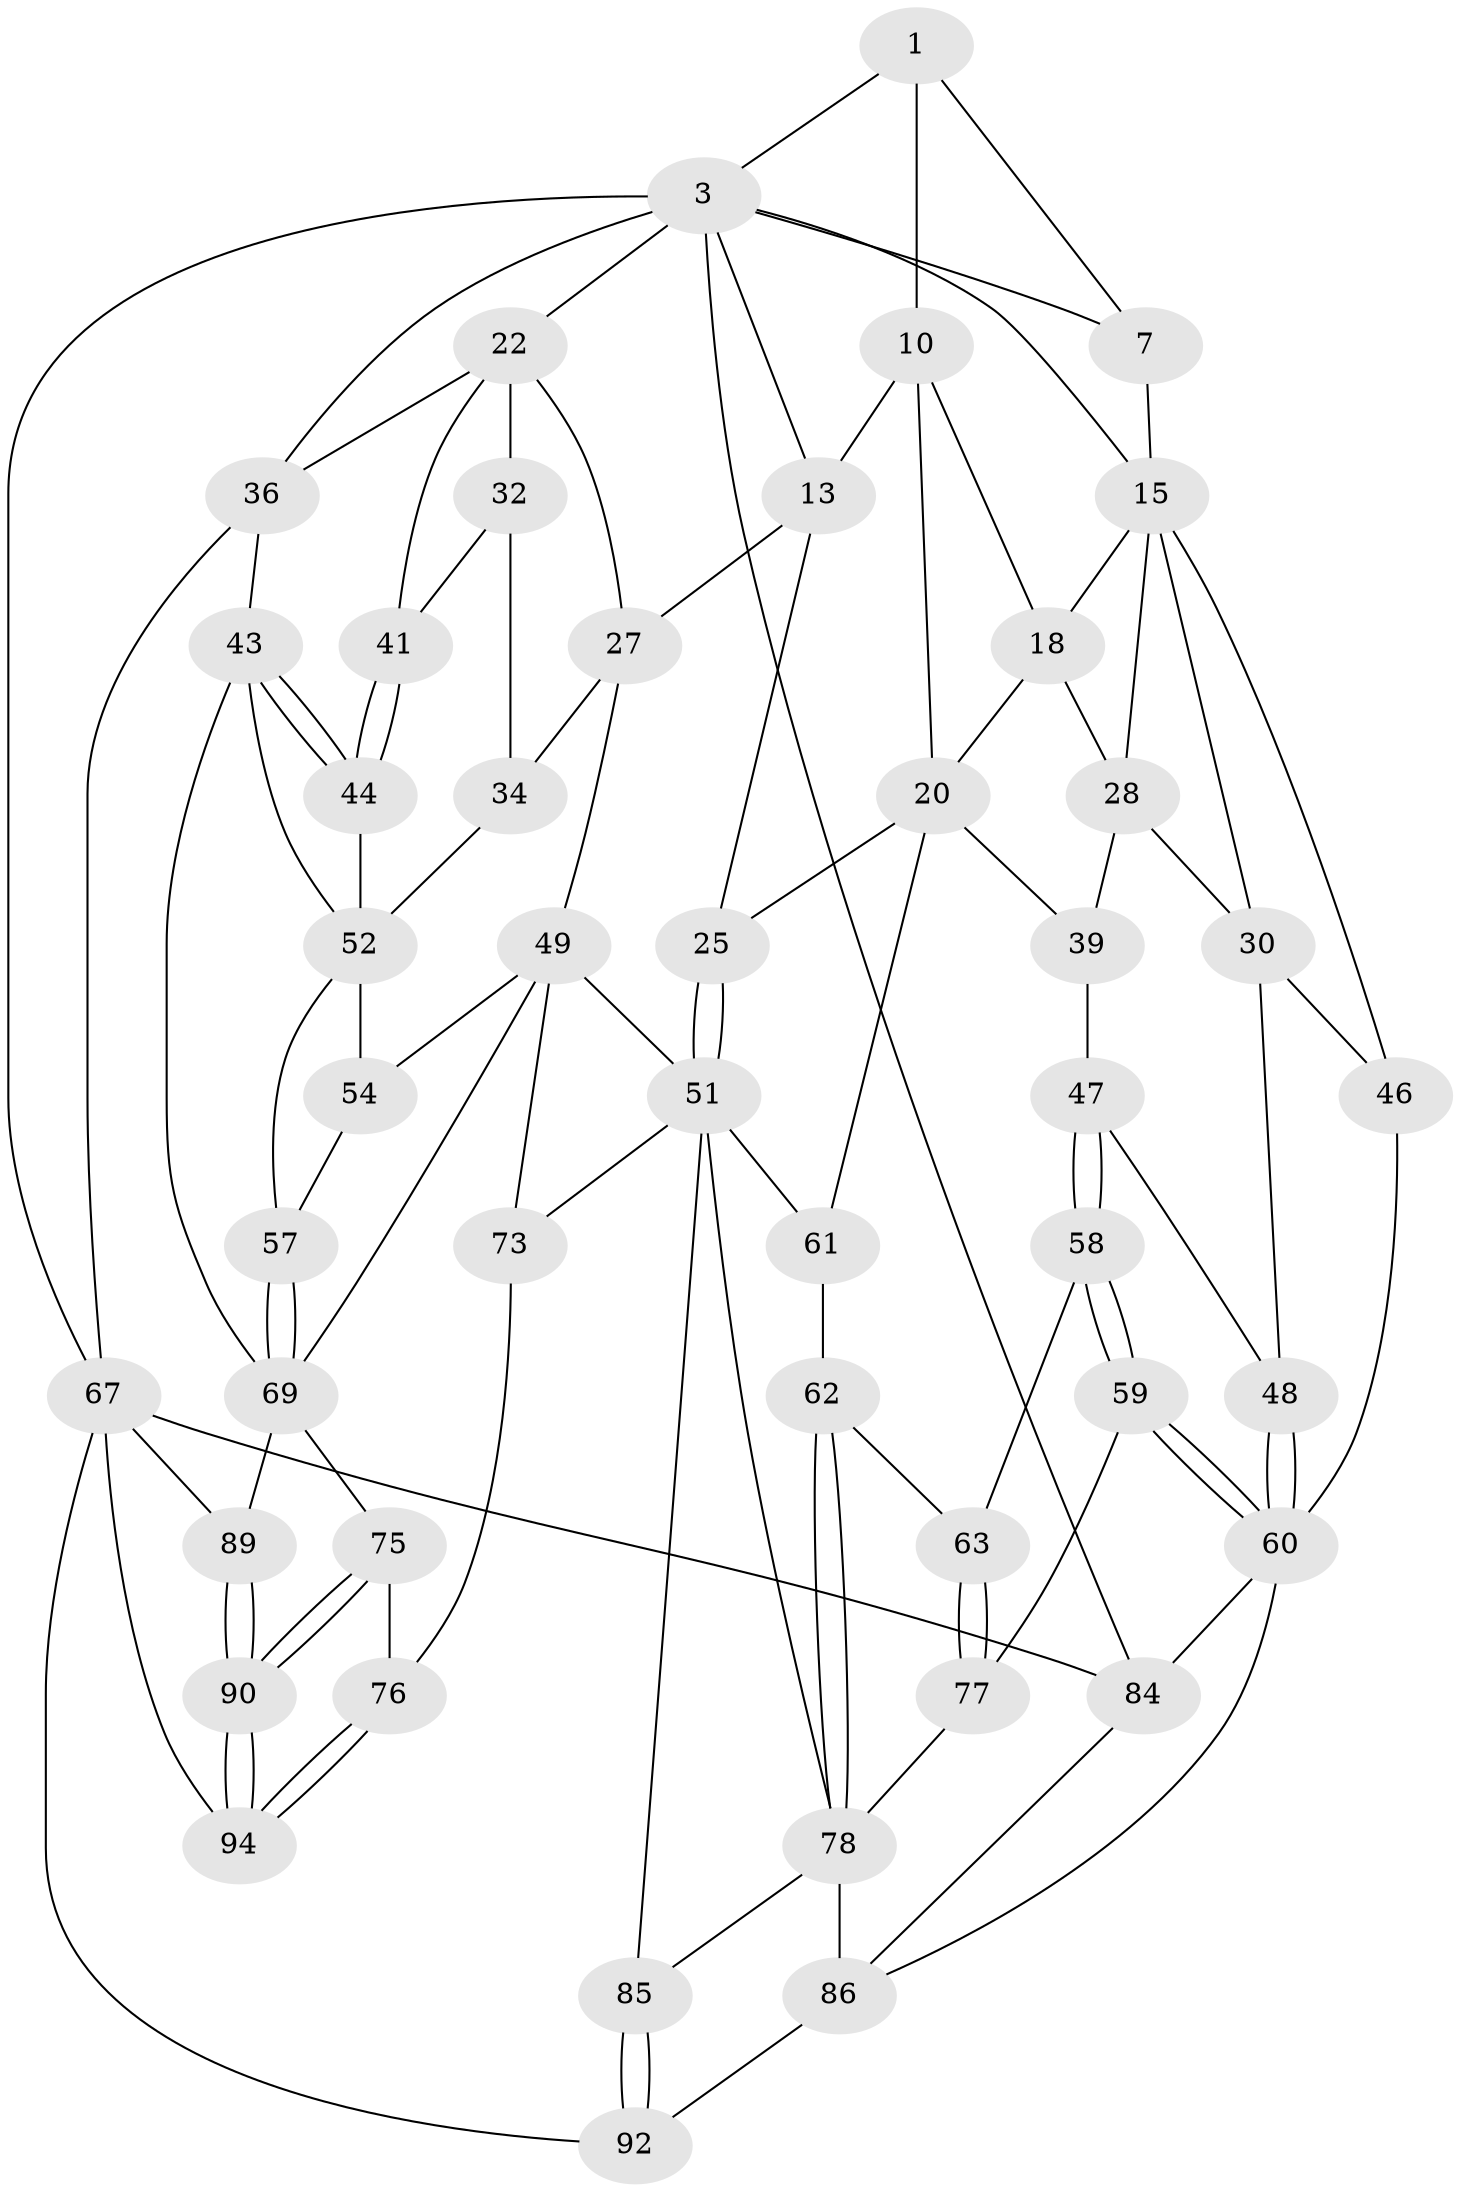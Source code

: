 // original degree distribution, {3: 0.020833333333333332, 4: 0.23958333333333334, 5: 0.5208333333333334, 6: 0.21875}
// Generated by graph-tools (version 1.1) at 2025/16/03/09/25 04:16:55]
// undirected, 48 vertices, 106 edges
graph export_dot {
graph [start="1"]
  node [color=gray90,style=filled];
  1 [pos="+0.2811248775355816+0",super="+2+8"];
  3 [pos="+0.6602038995951305+0",super="+12+4"];
  7 [pos="+0.2286500563915113+0",super="+9"];
  10 [pos="+0.41100016367985953+0.08335348095472064",super="+14+11"];
  13 [pos="+0.5823333504201296+0.1864836188287923",super="+24"];
  15 [pos="+0+0.15488874277132894",super="+16"];
  18 [pos="+0.26051702227539997+0.2806893784092073",super="+21"];
  20 [pos="+0.3667140874139471+0.4068858579125606",super="+26"];
  22 [pos="+0.8216589229625875+0.2060102829497298",super="+31+23"];
  25 [pos="+0.39339726845997075+0.4682992282580046"];
  27 [pos="+0.7241339259214309+0.4231837703555296",super="+35"];
  28 [pos="+0.10681672352961778+0.3780544333621643",super="+29"];
  30 [pos="+0.08067036898139572+0.4371311843640739",super="+45"];
  32 [pos="+0.8888326737525762+0.46313120188002066",super="+33"];
  34 [pos="+0.8275956844724809+0.4866128620164584"];
  36 [pos="+1+0.3950154720045281",super="+42"];
  39 [pos="+0.1317355004180635+0.4862314297454349"];
  41 [pos="+0.9617294015698611+0.5676023854379659"];
  43 [pos="+1+0.7005192652476561",super="+64"];
  44 [pos="+0.9653307574000929+0.5767153281007057"];
  46 [pos="+0+0.4665661587906791"];
  47 [pos="+0.100164355967818+0.5628701880470803"];
  48 [pos="+0.06584087659234908+0.577311124114677"];
  49 [pos="+0.6760476232754058+0.5744976798133378",super="+55+50"];
  51 [pos="+0.4259375917440851+0.5173308308687782",super="+65"];
  52 [pos="+0.9205655735612328+0.58323293932231",super="+53+56"];
  54 [pos="+0.8351753973313566+0.6221436313447702"];
  57 [pos="+0.8625034410849011+0.6383582142303937"];
  58 [pos="+0.10355624486072755+0.5708873271753586"];
  59 [pos="+0.08580358788259092+0.7137482654882017"];
  60 [pos="+0+0.709338064158634",super="+82"];
  61 [pos="+0.2660427296737463+0.5937778858845716"];
  62 [pos="+0.24013503820253582+0.6396818239835796"];
  63 [pos="+0.17662876396288418+0.6514265359331803"];
  67 [pos="+1+1",super="+68+96"];
  69 [pos="+0.8552051720554105+0.6831618541177282",super="+72+70"];
  73 [pos="+0.5437309373480784+0.8117931785166095"];
  75 [pos="+0.7173135416355098+0.7943310300023019"];
  76 [pos="+0.6497520638218914+0.815215221553969"];
  77 [pos="+0.12093029728060047+0.727942634118078"];
  78 [pos="+0.26958127709978524+0.7367029476306425",super="+79"];
  84 [pos="+0+1"];
  85 [pos="+0.5071481617540098+0.8264019048540622"];
  86 [pos="+0+0.8666869165803937",super="+91"];
  89 [pos="+0.8629226716442889+0.8453850299076587"];
  90 [pos="+0.7825023208470604+0.9596154650505819"];
  92 [pos="+0.4075858968716715+1"];
  94 [pos="+0.7603858541466085+1"];
  1 -- 10 [weight=2];
  1 -- 3;
  1 -- 7;
  3 -- 13;
  3 -- 67;
  3 -- 36;
  3 -- 84;
  3 -- 7;
  3 -- 22 [weight=2];
  3 -- 15;
  7 -- 15;
  10 -- 20;
  10 -- 13;
  10 -- 18;
  13 -- 25;
  13 -- 27;
  15 -- 46;
  15 -- 18;
  15 -- 28;
  15 -- 30;
  18 -- 20;
  18 -- 28;
  20 -- 25;
  20 -- 61;
  20 -- 39;
  22 -- 32 [weight=2];
  22 -- 41;
  22 -- 36;
  22 -- 27;
  25 -- 51;
  25 -- 51;
  27 -- 49;
  27 -- 34;
  28 -- 30;
  28 -- 39;
  30 -- 48;
  30 -- 46;
  32 -- 41;
  32 -- 34;
  34 -- 52;
  36 -- 43;
  36 -- 67;
  39 -- 47;
  41 -- 44;
  41 -- 44;
  43 -- 44;
  43 -- 44;
  43 -- 52;
  43 -- 69;
  44 -- 52;
  46 -- 60;
  47 -- 48;
  47 -- 58;
  47 -- 58;
  48 -- 60;
  48 -- 60;
  49 -- 54;
  49 -- 69;
  49 -- 73;
  49 -- 51;
  51 -- 85;
  51 -- 73;
  51 -- 61;
  51 -- 78;
  52 -- 54;
  52 -- 57;
  54 -- 57;
  57 -- 69;
  57 -- 69;
  58 -- 59;
  58 -- 59;
  58 -- 63;
  59 -- 60;
  59 -- 60;
  59 -- 77;
  60 -- 86;
  60 -- 84;
  61 -- 62;
  62 -- 63;
  62 -- 78;
  62 -- 78;
  63 -- 77;
  63 -- 77;
  67 -- 84;
  67 -- 89;
  67 -- 94;
  67 -- 92;
  69 -- 89;
  69 -- 75;
  73 -- 76;
  75 -- 76;
  75 -- 90;
  75 -- 90;
  76 -- 94;
  76 -- 94;
  77 -- 78;
  78 -- 86 [weight=2];
  78 -- 85;
  84 -- 86;
  85 -- 92;
  85 -- 92;
  86 -- 92;
  89 -- 90;
  89 -- 90;
  90 -- 94;
  90 -- 94;
}
